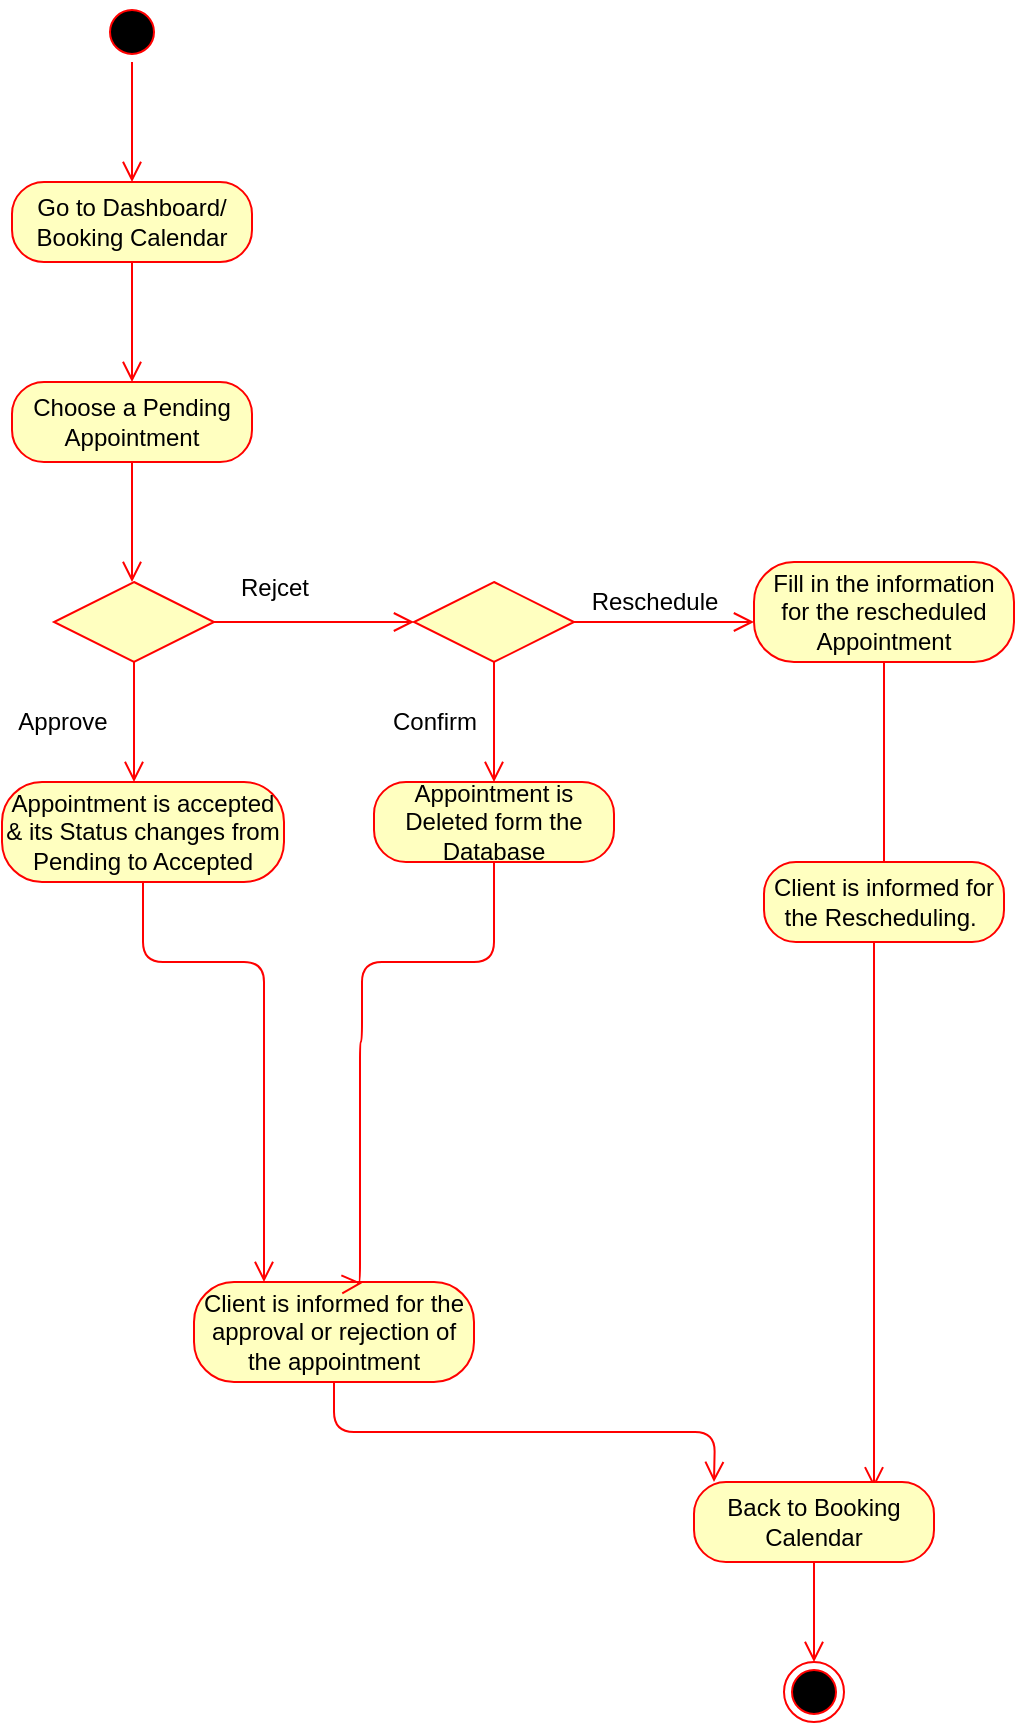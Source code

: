 <mxfile version="13.1.3" type="github">
  <diagram id="37Js4hQtQI7ZXpH2cMoo" name="Page-1">
    <mxGraphModel dx="782" dy="469" grid="1" gridSize="10" guides="1" tooltips="1" connect="1" arrows="1" fold="1" page="1" pageScale="1" pageWidth="827" pageHeight="1169" math="0" shadow="0">
      <root>
        <mxCell id="0" />
        <mxCell id="1" parent="0" />
        <mxCell id="VJLdOgrYn-XbgZyUld-y-1" value="" style="ellipse;html=1;shape=startState;fillColor=#000000;strokeColor=#ff0000;" parent="1" vertex="1">
          <mxGeometry x="384" y="10" width="30" height="30" as="geometry" />
        </mxCell>
        <mxCell id="VJLdOgrYn-XbgZyUld-y-2" value="" style="edgeStyle=orthogonalEdgeStyle;html=1;verticalAlign=bottom;endArrow=open;endSize=8;strokeColor=#ff0000;" parent="1" source="VJLdOgrYn-XbgZyUld-y-1" edge="1">
          <mxGeometry relative="1" as="geometry">
            <mxPoint x="399" y="100" as="targetPoint" />
          </mxGeometry>
        </mxCell>
        <mxCell id="VJLdOgrYn-XbgZyUld-y-3" value="Go to Dashboard/ Booking Calendar" style="rounded=1;whiteSpace=wrap;html=1;arcSize=40;fontColor=#000000;fillColor=#ffffc0;strokeColor=#ff0000;" parent="1" vertex="1">
          <mxGeometry x="339" y="100" width="120" height="40" as="geometry" />
        </mxCell>
        <mxCell id="VJLdOgrYn-XbgZyUld-y-4" value="" style="edgeStyle=orthogonalEdgeStyle;html=1;verticalAlign=bottom;endArrow=open;endSize=8;strokeColor=#ff0000;" parent="1" source="VJLdOgrYn-XbgZyUld-y-3" edge="1">
          <mxGeometry relative="1" as="geometry">
            <mxPoint x="399" y="200" as="targetPoint" />
          </mxGeometry>
        </mxCell>
        <mxCell id="VJLdOgrYn-XbgZyUld-y-5" value="Choose a Pending Appointment" style="rounded=1;whiteSpace=wrap;html=1;arcSize=40;fontColor=#000000;fillColor=#ffffc0;strokeColor=#ff0000;" parent="1" vertex="1">
          <mxGeometry x="339" y="200" width="120" height="40" as="geometry" />
        </mxCell>
        <mxCell id="VJLdOgrYn-XbgZyUld-y-6" value="" style="edgeStyle=orthogonalEdgeStyle;html=1;verticalAlign=bottom;endArrow=open;endSize=8;strokeColor=#ff0000;" parent="1" source="VJLdOgrYn-XbgZyUld-y-5" edge="1">
          <mxGeometry relative="1" as="geometry">
            <mxPoint x="399" y="300" as="targetPoint" />
          </mxGeometry>
        </mxCell>
        <mxCell id="VJLdOgrYn-XbgZyUld-y-7" value="" style="rhombus;whiteSpace=wrap;html=1;fillColor=#ffffc0;strokeColor=#ff0000;" parent="1" vertex="1">
          <mxGeometry x="360" y="300" width="80" height="40" as="geometry" />
        </mxCell>
        <mxCell id="VJLdOgrYn-XbgZyUld-y-8" value="" style="edgeStyle=orthogonalEdgeStyle;html=1;align=left;verticalAlign=bottom;endArrow=open;endSize=8;strokeColor=#ff0000;" parent="1" source="VJLdOgrYn-XbgZyUld-y-7" edge="1">
          <mxGeometry x="-1" relative="1" as="geometry">
            <mxPoint x="540" y="320" as="targetPoint" />
          </mxGeometry>
        </mxCell>
        <mxCell id="VJLdOgrYn-XbgZyUld-y-9" value="" style="edgeStyle=orthogonalEdgeStyle;html=1;align=left;verticalAlign=top;endArrow=open;endSize=8;strokeColor=#ff0000;" parent="1" source="VJLdOgrYn-XbgZyUld-y-7" edge="1">
          <mxGeometry x="-1" relative="1" as="geometry">
            <mxPoint x="400" y="400" as="targetPoint" />
          </mxGeometry>
        </mxCell>
        <mxCell id="VJLdOgrYn-XbgZyUld-y-10" value="Approve" style="text;html=1;align=center;verticalAlign=middle;resizable=0;points=[];autosize=1;" parent="1" vertex="1">
          <mxGeometry x="334" y="360" width="60" height="20" as="geometry" />
        </mxCell>
        <mxCell id="VJLdOgrYn-XbgZyUld-y-11" value="Rejcet" style="text;html=1;align=center;verticalAlign=middle;resizable=0;points=[];autosize=1;" parent="1" vertex="1">
          <mxGeometry x="445" y="293" width="50" height="20" as="geometry" />
        </mxCell>
        <mxCell id="VJLdOgrYn-XbgZyUld-y-12" value="Appointment is accepted &amp;amp; its Status changes from Pending to Accepted" style="rounded=1;whiteSpace=wrap;html=1;arcSize=40;fontColor=#000000;fillColor=#ffffc0;strokeColor=#ff0000;" parent="1" vertex="1">
          <mxGeometry x="334" y="400" width="141" height="50" as="geometry" />
        </mxCell>
        <mxCell id="VJLdOgrYn-XbgZyUld-y-13" value="" style="edgeStyle=orthogonalEdgeStyle;html=1;verticalAlign=bottom;endArrow=open;endSize=8;strokeColor=#ff0000;exitX=0.5;exitY=1;exitDx=0;exitDy=0;entryX=0.25;entryY=0;entryDx=0;entryDy=0;" parent="1" source="VJLdOgrYn-XbgZyUld-y-12" target="VJLdOgrYn-XbgZyUld-y-14" edge="1">
          <mxGeometry relative="1" as="geometry">
            <mxPoint x="470" y="547" as="targetPoint" />
            <Array as="points">
              <mxPoint x="405" y="490" />
              <mxPoint x="465" y="490" />
            </Array>
          </mxGeometry>
        </mxCell>
        <mxCell id="VJLdOgrYn-XbgZyUld-y-14" value="Client is informed for the approval or rejection of the appointment" style="rounded=1;whiteSpace=wrap;html=1;arcSize=40;fontColor=#000000;fillColor=#ffffc0;strokeColor=#ff0000;" parent="1" vertex="1">
          <mxGeometry x="430" y="650" width="140" height="50" as="geometry" />
        </mxCell>
        <mxCell id="VJLdOgrYn-XbgZyUld-y-15" value="" style="edgeStyle=orthogonalEdgeStyle;html=1;verticalAlign=bottom;endArrow=open;endSize=8;strokeColor=#ff0000;exitX=0.5;exitY=1;exitDx=0;exitDy=0;entryX=0.315;entryY=0;entryDx=0;entryDy=0;entryPerimeter=0;" parent="1" source="VJLdOgrYn-XbgZyUld-y-14" edge="1">
          <mxGeometry relative="1" as="geometry">
            <mxPoint x="690" y="750" as="targetPoint" />
          </mxGeometry>
        </mxCell>
        <mxCell id="VJLdOgrYn-XbgZyUld-y-16" value="" style="rhombus;whiteSpace=wrap;html=1;fillColor=#ffffc0;strokeColor=#ff0000;" parent="1" vertex="1">
          <mxGeometry x="540" y="300" width="80" height="40" as="geometry" />
        </mxCell>
        <mxCell id="VJLdOgrYn-XbgZyUld-y-18" value="" style="edgeStyle=orthogonalEdgeStyle;html=1;align=left;verticalAlign=top;endArrow=open;endSize=8;strokeColor=#ff0000;" parent="1" source="VJLdOgrYn-XbgZyUld-y-16" edge="1">
          <mxGeometry x="0.333" y="260" relative="1" as="geometry">
            <mxPoint x="580" y="400" as="targetPoint" />
            <mxPoint as="offset" />
          </mxGeometry>
        </mxCell>
        <mxCell id="VJLdOgrYn-XbgZyUld-y-19" value="" style="edgeStyle=orthogonalEdgeStyle;html=1;align=left;verticalAlign=top;endArrow=open;endSize=8;strokeColor=#ff0000;exitX=1;exitY=0.5;exitDx=0;exitDy=0;" parent="1" source="VJLdOgrYn-XbgZyUld-y-16" edge="1">
          <mxGeometry x="0.333" y="260" relative="1" as="geometry">
            <mxPoint x="710" y="320" as="targetPoint" />
            <mxPoint x="590" y="350" as="sourcePoint" />
            <mxPoint as="offset" />
          </mxGeometry>
        </mxCell>
        <mxCell id="VJLdOgrYn-XbgZyUld-y-21" value="Confirm" style="text;html=1;align=center;verticalAlign=middle;resizable=0;points=[];autosize=1;" parent="1" vertex="1">
          <mxGeometry x="520" y="360" width="60" height="20" as="geometry" />
        </mxCell>
        <mxCell id="VJLdOgrYn-XbgZyUld-y-22" value="Reschedule" style="text;html=1;align=center;verticalAlign=middle;resizable=0;points=[];autosize=1;" parent="1" vertex="1">
          <mxGeometry x="620" y="300" width="80" height="20" as="geometry" />
        </mxCell>
        <mxCell id="VJLdOgrYn-XbgZyUld-y-23" value="Appointment is Deleted form the Database" style="rounded=1;whiteSpace=wrap;html=1;arcSize=40;fontColor=#000000;fillColor=#ffffc0;strokeColor=#ff0000;" parent="1" vertex="1">
          <mxGeometry x="520" y="400" width="120" height="40" as="geometry" />
        </mxCell>
        <mxCell id="VJLdOgrYn-XbgZyUld-y-24" value="" style="edgeStyle=orthogonalEdgeStyle;html=1;verticalAlign=bottom;endArrow=open;endSize=8;strokeColor=#ff0000;exitX=0.5;exitY=1;exitDx=0;exitDy=0;entryX=0.6;entryY=0.013;entryDx=0;entryDy=0;entryPerimeter=0;" parent="1" source="VJLdOgrYn-XbgZyUld-y-23" target="VJLdOgrYn-XbgZyUld-y-14" edge="1">
          <mxGeometry relative="1" as="geometry">
            <mxPoint x="512.6" y="547.33" as="targetPoint" />
            <Array as="points">
              <mxPoint x="580" y="490" />
              <mxPoint x="514" y="490" />
              <mxPoint x="514" y="530" />
              <mxPoint x="513" y="530" />
            </Array>
          </mxGeometry>
        </mxCell>
        <mxCell id="VJLdOgrYn-XbgZyUld-y-30" value="Fill in the information for the rescheduled Appointment" style="rounded=1;whiteSpace=wrap;html=1;arcSize=40;fontColor=#000000;fillColor=#ffffc0;strokeColor=#ff0000;" parent="1" vertex="1">
          <mxGeometry x="710" y="290" width="130" height="50" as="geometry" />
        </mxCell>
        <mxCell id="VJLdOgrYn-XbgZyUld-y-31" value="" style="edgeStyle=orthogonalEdgeStyle;html=1;verticalAlign=bottom;endArrow=open;endSize=8;strokeColor=#ff0000;" parent="1" source="VJLdOgrYn-XbgZyUld-y-30" edge="1">
          <mxGeometry relative="1" as="geometry">
            <mxPoint x="775" y="460" as="targetPoint" />
          </mxGeometry>
        </mxCell>
        <mxCell id="VJLdOgrYn-XbgZyUld-y-32" value="Client is informed for the Rescheduling.&amp;nbsp;" style="rounded=1;whiteSpace=wrap;html=1;arcSize=40;fontColor=#000000;fillColor=#ffffc0;strokeColor=#ff0000;" parent="1" vertex="1">
          <mxGeometry x="715" y="440" width="120" height="40" as="geometry" />
        </mxCell>
        <mxCell id="VJLdOgrYn-XbgZyUld-y-33" value="" style="edgeStyle=orthogonalEdgeStyle;html=1;verticalAlign=bottom;endArrow=open;endSize=8;strokeColor=#ff0000;entryX=0.715;entryY=0.267;entryDx=0;entryDy=0;entryPerimeter=0;" parent="1" source="VJLdOgrYn-XbgZyUld-y-32" edge="1">
          <mxGeometry relative="1" as="geometry">
            <mxPoint x="770" y="752.67" as="targetPoint" />
            <Array as="points">
              <mxPoint x="770" y="530" />
              <mxPoint x="770" y="530" />
            </Array>
          </mxGeometry>
        </mxCell>
        <mxCell id="VJLdOgrYn-XbgZyUld-y-38" value="" style="ellipse;html=1;shape=endState;fillColor=#000000;strokeColor=#ff0000;" parent="1" vertex="1">
          <mxGeometry x="725" y="840" width="30" height="30" as="geometry" />
        </mxCell>
        <mxCell id="hG1V84DoF3PioVZd5f2r-1" value="Back to Booking Calendar" style="rounded=1;whiteSpace=wrap;html=1;arcSize=40;fontColor=#000000;fillColor=#ffffc0;strokeColor=#ff0000;" parent="1" vertex="1">
          <mxGeometry x="680" y="750" width="120" height="40" as="geometry" />
        </mxCell>
        <mxCell id="hG1V84DoF3PioVZd5f2r-2" value="" style="edgeStyle=orthogonalEdgeStyle;html=1;verticalAlign=bottom;endArrow=open;endSize=8;strokeColor=#ff0000;" parent="1" source="hG1V84DoF3PioVZd5f2r-1" edge="1">
          <mxGeometry relative="1" as="geometry">
            <mxPoint x="740" y="840" as="targetPoint" />
          </mxGeometry>
        </mxCell>
      </root>
    </mxGraphModel>
  </diagram>
</mxfile>
